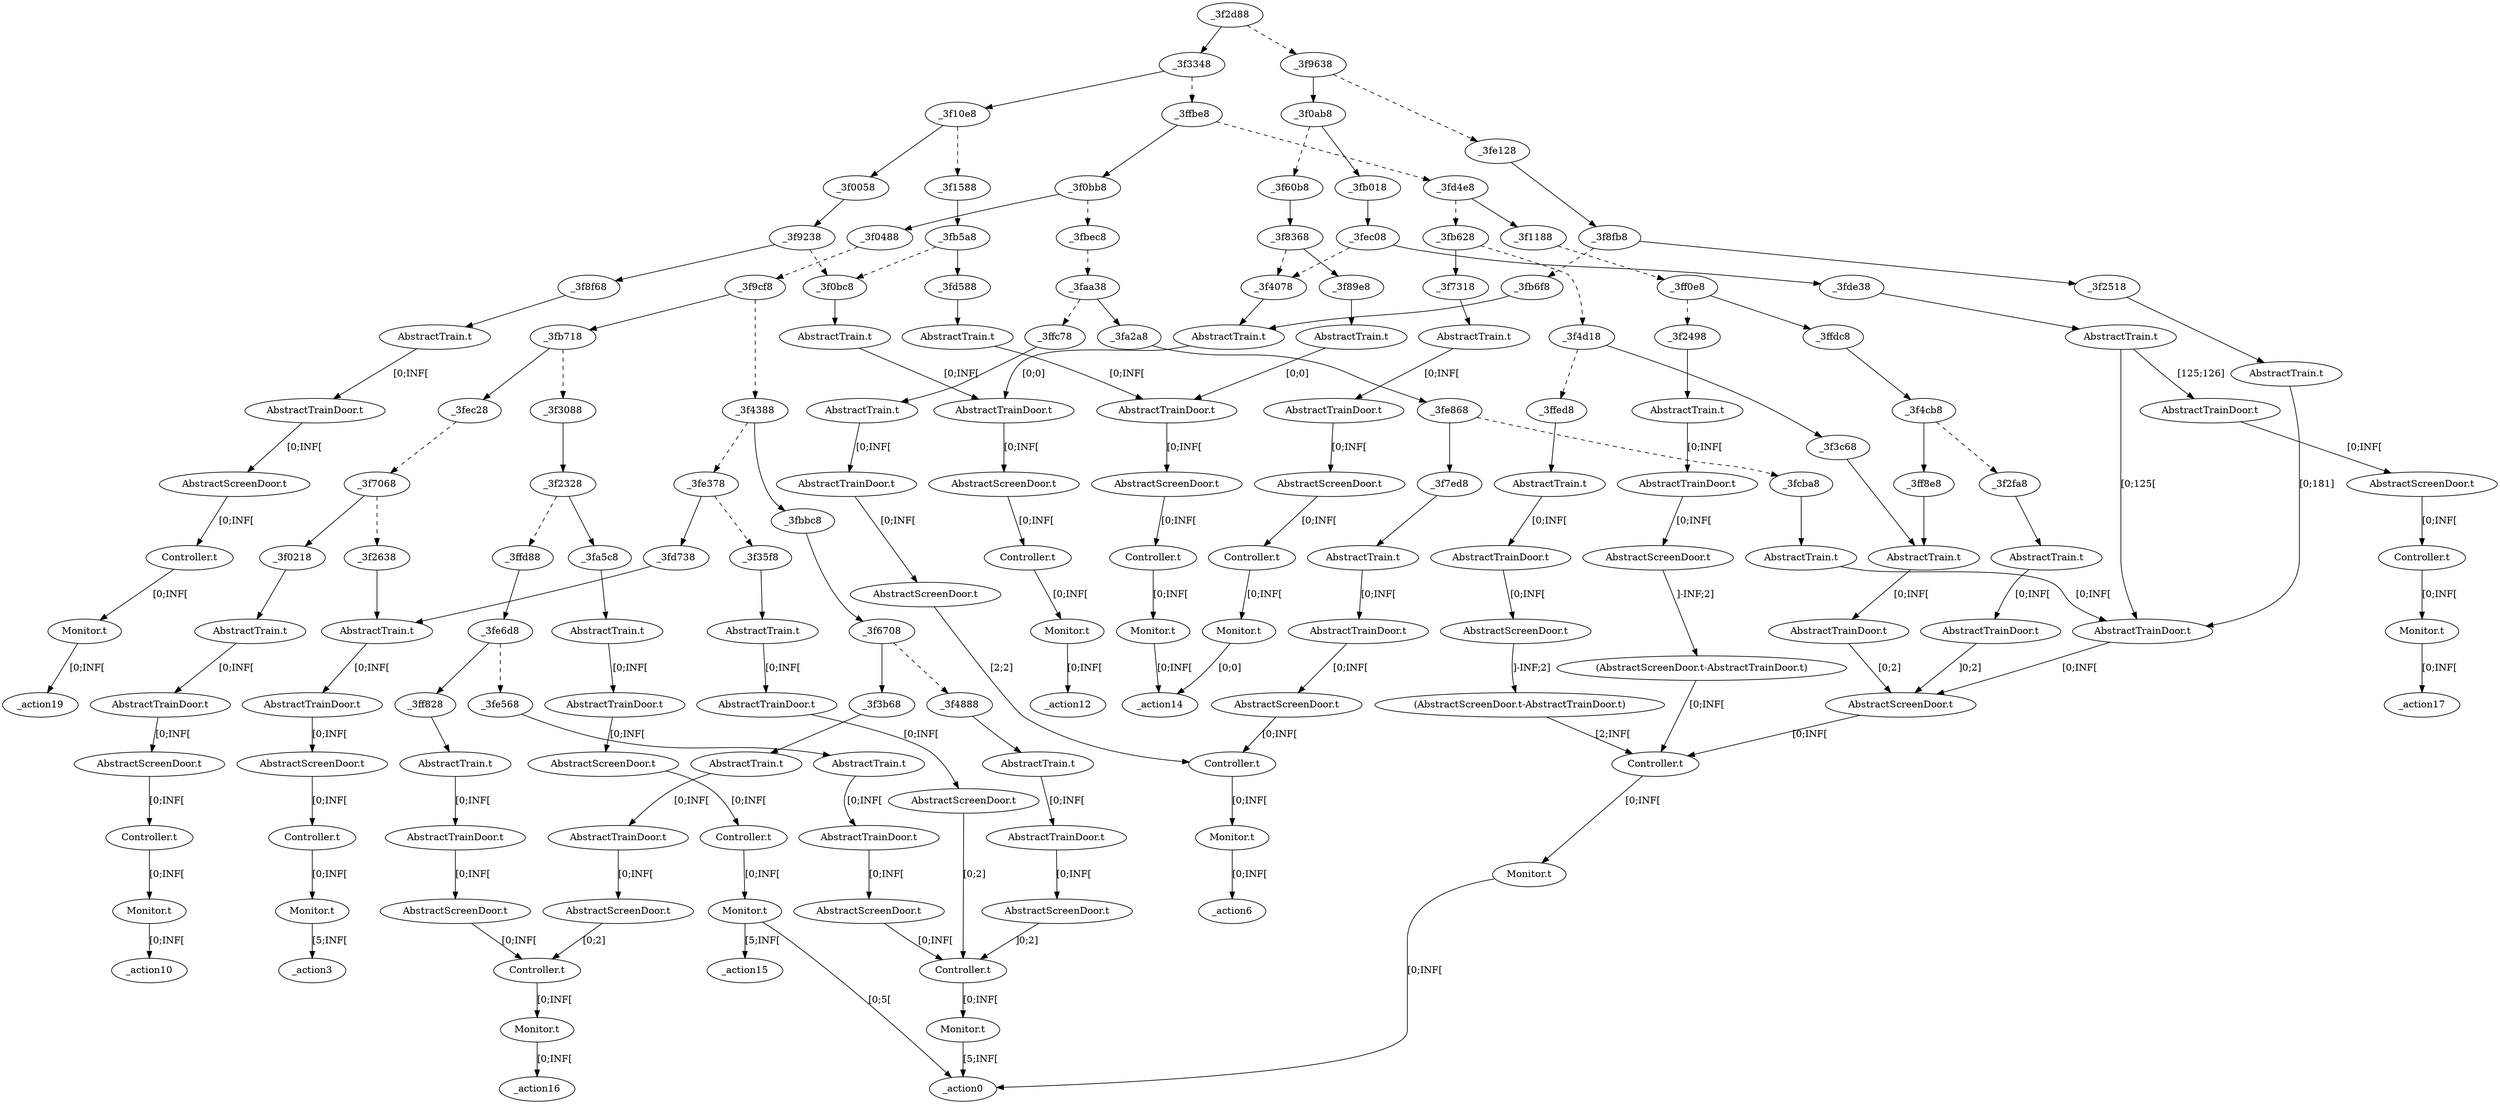 digraph G {
"8200c8" [label="AbstractTrain.t"];
"8102c0" [label="AbstractTrainDoor.t"];
"8102a8" [label="AbstractScreenDoor.t"];
"810290" [label="Controller.t"];
"810278" [label="Monitor.t"];
"a05bc8" [label="_action12"];
"810278" -> "a05bc8" [style=filled, label="[0;INF["];
"810290" -> "810278" [style=filled, label="[0;INF["];
"8102a8" -> "810290" [style=filled, label="[0;INF["];
"8102c0" -> "8102a8" [style=filled, label="[0;INF["];
"8200c8" -> "8102c0" [style=filled, label="[0;0]"];
"3fb6f8" [label="_3fb6f8"];
"3fb6f8" -> "8200c8" [style=filled];
"820188" [label="AbstractTrain.t"];
"810218" [label="AbstractTrainDoor.t"];
"810200" [label="AbstractScreenDoor.t"];
"8101e8" [label="Controller.t"];
"8101d0" [label="Monitor.t"];
"a22ad0" [label="_action0"];
"8101d0" -> "a22ad0" [style=filled, label="[0;INF["];
"8101e8" -> "8101d0" [style=filled, label="[0;INF["];
"810200" -> "8101e8" [style=filled, label="[0;INF["];
"810218" -> "810200" [style=filled, label="[0;INF["];
"820188" -> "810218" [style=filled, label="[0;181]"];
"3f2518" [label="_3f2518"];
"3f2518" -> "820188" [style=filled];
"3f8fb8" [label="_3f8fb8"];
"3f8fb8" -> "3f2518" [style=filled];
"3f8fb8" -> "3fb6f8" [style=dashed];
"3fe128" [label="_3fe128"];
"3fe128" -> "3f8fb8" [style=filled];
"3f4078" [label="_3f4078"];
"3f4078" -> "8200c8" [style=filled];
"8201a8" [label="AbstractTrain.t"];
"810320" [label="AbstractTrainDoor.t"];
"810308" [label="AbstractScreenDoor.t"];
"8102f0" [label="Controller.t"];
"8102d8" [label="Monitor.t"];
"a05bf8" [label="_action14"];
"8102d8" -> "a05bf8" [style=filled, label="[0;INF["];
"8102f0" -> "8102d8" [style=filled, label="[0;INF["];
"810308" -> "8102f0" [style=filled, label="[0;INF["];
"810320" -> "810308" [style=filled, label="[0;INF["];
"8201a8" -> "810320" [style=filled, label="[0;0]"];
"3f89e8" [label="_3f89e8"];
"3f89e8" -> "8201a8" [style=filled];
"3f8368" [label="_3f8368"];
"3f8368" -> "3f89e8" [style=filled];
"3f8368" -> "3f4078" [style=dashed];
"3f60b8" [label="_3f60b8"];
"3f60b8" -> "3f8368" [style=filled];
"ab0030" [label="AbstractTrain.t"];
"ab0030" -> "810218" [style=filled, label="[0;125["];
"8103b0" [label="AbstractTrainDoor.t"];
"810398" [label="AbstractScreenDoor.t"];
"810380" [label="Controller.t"];
"810368" [label="Monitor.t"];
"a05c40" [label="_action17"];
"810368" -> "a05c40" [style=filled, label="[0;INF["];
"810380" -> "810368" [style=filled, label="[0;INF["];
"810398" -> "810380" [style=filled, label="[0;INF["];
"8103b0" -> "810398" [style=filled, label="[0;INF["];
"ab0030" -> "8103b0" [style=filled, label="[125;126]"];
"3fde38" [label="_3fde38"];
"3fde38" -> "ab0030" [style=filled];
"3fec08" [label="_3fec08"];
"3fec08" -> "3fde38" [style=filled];
"3fec08" -> "3f4078" [style=dashed];
"3fb018" [label="_3fb018"];
"3fb018" -> "3fec08" [style=filled];
"3f0ab8" [label="_3f0ab8"];
"3f0ab8" -> "3fb018" [style=filled];
"3f0ab8" -> "3f60b8" [style=dashed];
"3f9638" [label="_3f9638"];
"3f9638" -> "3f0ab8" [style=filled];
"3f9638" -> "3fe128" [style=dashed];
"810818" [label="AbstractTrain.t"];
"810800" [label="AbstractTrainDoor.t"];
"8107e8" [label="AbstractScreenDoor.t"];
"8107d0" [label="(AbstractScreenDoor.t-AbstractTrainDoor.t)"];
"8107d0" -> "8101e8" [style=filled, label="[2;INF["];
"8107e8" -> "8107d0" [style=filled, label="]-INF;2]"];
"810800" -> "8107e8" [style=filled, label="[0;INF["];
"810818" -> "810800" [style=filled, label="[0;INF["];
"3ffed8" [label="_3ffed8"];
"3ffed8" -> "810818" [style=filled];
"810260" [label="AbstractTrain.t"];
"820088" [label="AbstractTrainDoor.t"];
"820088" -> "810200" [style=filled, label="[0;2]"];
"810260" -> "820088" [style=filled, label="[0;INF["];
"3f3c68" [label="_3f3c68"];
"3f3c68" -> "810260" [style=filled];
"3f4d18" [label="_3f4d18"];
"3f4d18" -> "3f3c68" [style=filled];
"3f4d18" -> "3ffed8" [style=dashed];
"810b00" [label="AbstractTrain.t"];
"810ae8" [label="AbstractTrainDoor.t"];
"810ad0" [label="AbstractScreenDoor.t"];
"810ab8" [label="Controller.t"];
"820348" [label="Monitor.t"];
"820348" -> "a05bf8" [style=filled, label="[0;0]"];
"810ab8" -> "820348" [style=filled, label="[0;INF["];
"810ad0" -> "810ab8" [style=filled, label="[0;INF["];
"810ae8" -> "810ad0" [style=filled, label="[0;INF["];
"810b00" -> "810ae8" [style=filled, label="[0;INF["];
"3f7318" [label="_3f7318"];
"3f7318" -> "810b00" [style=filled];
"3fb628" [label="_3fb628"];
"3fb628" -> "3f7318" [style=filled];
"3fb628" -> "3f4d18" [style=dashed];
"810a40" [label="AbstractTrain.t"];
"810a28" [label="AbstractTrainDoor.t"];
"810a10" [label="AbstractScreenDoor.t"];
"8109f8" [label="(AbstractScreenDoor.t-AbstractTrainDoor.t)"];
"8109f8" -> "8101e8" [style=filled, label="[0;INF["];
"810a10" -> "8109f8" [style=filled, label="]-INF;2]"];
"810a28" -> "810a10" [style=filled, label="[0;INF["];
"810a40" -> "810a28" [style=filled, label="[0;INF["];
"3f2498" [label="_3f2498"];
"3f2498" -> "810a40" [style=filled];
"810758" [label="AbstractTrain.t"];
"820288" [label="AbstractTrainDoor.t"];
"820288" -> "810200" [style=filled, label="]0;2]"];
"810758" -> "820288" [style=filled, label="[0;INF["];
"3f2fa8" [label="_3f2fa8"];
"3f2fa8" -> "810758" [style=filled];
"3ff8e8" [label="_3ff8e8"];
"3ff8e8" -> "810260" [style=filled];
"3f4cb8" [label="_3f4cb8"];
"3f4cb8" -> "3ff8e8" [style=filled];
"3f4cb8" -> "3f2fa8" [style=dashed];
"3ffdc8" [label="_3ffdc8"];
"3ffdc8" -> "3f4cb8" [style=filled];
"3ff0e8" [label="_3ff0e8"];
"3ff0e8" -> "3ffdc8" [style=filled];
"3ff0e8" -> "3f2498" [style=dashed];
"3f1188" [label="_3f1188"];
"3f1188" -> "3ff0e8" [style=dashed];
"3fd4e8" [label="_3fd4e8"];
"3fd4e8" -> "3f1188" [style=filled];
"3fd4e8" -> "3fb628" [style=dashed];
"8108a8" [label="AbstractTrain.t"];
"810890" [label="AbstractTrainDoor.t"];
"8202c8" [label="AbstractScreenDoor.t"];
"810878" [label="Controller.t"];
"810860" [label="Monitor.t"];
"a22b60" [label="_action6"];
"810860" -> "a22b60" [style=filled, label="[0;INF["];
"810878" -> "810860" [style=filled, label="[0;INF["];
"8202c8" -> "810878" [style=filled, label="[2;2]"];
"810890" -> "8202c8" [style=filled, label="[0;INF["];
"8108a8" -> "810890" [style=filled, label="[0;INF["];
"3ffc78" [label="_3ffc78"];
"3ffc78" -> "8108a8" [style=filled];
"810230" [label="AbstractTrain.t"];
"810230" -> "810218" [style=filled, label="[0;INF["];
"3fcba8" [label="_3fcba8"];
"3fcba8" -> "810230" [style=filled];
"810b48" [label="AbstractTrain.t"];
"810b30" [label="AbstractTrainDoor.t"];
"810b18" [label="AbstractScreenDoor.t"];
"810b18" -> "810878" [style=filled, label="[0;INF["];
"810b30" -> "810b18" [style=filled, label="[0;INF["];
"810b48" -> "810b30" [style=filled, label="[0;INF["];
"3f7ed8" [label="_3f7ed8"];
"3f7ed8" -> "810b48" [style=filled];
"3fe868" [label="_3fe868"];
"3fe868" -> "3f7ed8" [style=filled];
"3fe868" -> "3fcba8" [style=dashed];
"3fa2a8" [label="_3fa2a8"];
"3fa2a8" -> "3fe868" [style=filled];
"3faa38" [label="_3faa38"];
"3faa38" -> "3fa2a8" [style=filled];
"3faa38" -> "3ffc78" [style=dashed];
"3fbec8" [label="_3fbec8"];
"3fbec8" -> "3faa38" [style=dashed];
"810728" [label="AbstractTrain.t"];
"810710" [label="AbstractTrainDoor.t"];
"820248" [label="AbstractScreenDoor.t"];
"810098" [label="Controller.t"];
"810080" [label="Monitor.t"];
"810080" -> "a22ad0" [style=filled, label="[5;INF["];
"810098" -> "810080" [style=filled, label="[0;INF["];
"820248" -> "810098" [style=filled, label="[0;2]"];
"810710" -> "820248" [style=filled, label="[0;INF["];
"810728" -> "810710" [style=filled, label="[0;INF["];
"3f35f8" [label="_3f35f8"];
"3f35f8" -> "810728" [style=filled];
"8106c8" [label="AbstractTrain.t"];
"8106b0" [label="AbstractTrainDoor.t"];
"810698" [label="AbstractScreenDoor.t"];
"810680" [label="Controller.t"];
"810668" [label="Monitor.t"];
"a22b18" [label="_action3"];
"810668" -> "a22b18" [style=filled, label="[5;INF["];
"810680" -> "810668" [style=filled, label="[0;INF["];
"810698" -> "810680" [style=filled, label="[0;INF["];
"8106b0" -> "810698" [style=filled, label="[0;INF["];
"8106c8" -> "8106b0" [style=filled, label="[0;INF["];
"3fd738" [label="_3fd738"];
"3fd738" -> "8106c8" [style=filled];
"3fe378" [label="_3fe378"];
"3fe378" -> "3fd738" [style=filled];
"3fe378" -> "3f35f8" [style=dashed];
"8100c8" [label="AbstractTrain.t"];
"8100b0" [label="AbstractTrainDoor.t"];
"820048" [label="AbstractScreenDoor.t"];
"820048" -> "810098" [style=filled, label="]0;2]"];
"8100b0" -> "820048" [style=filled, label="[0;INF["];
"8100c8" -> "8100b0" [style=filled, label="[0;INF["];
"3f4888" [label="_3f4888"];
"3f4888" -> "8100c8" [style=filled];
"810938" [label="AbstractTrain.t"];
"810920" [label="AbstractTrainDoor.t"];
"820308" [label="AbstractScreenDoor.t"];
"810908" [label="Controller.t"];
"8108f0" [label="Monitor.t"];
"a05c28" [label="_action16"];
"8108f0" -> "a05c28" [style=filled, label="[0;INF["];
"810908" -> "8108f0" [style=filled, label="[0;INF["];
"820308" -> "810908" [style=filled, label="[0;2]"];
"810920" -> "820308" [style=filled, label="[0;INF["];
"810938" -> "810920" [style=filled, label="[0;INF["];
"3f3b68" [label="_3f3b68"];
"3f3b68" -> "810938" [style=filled];
"3f6708" [label="_3f6708"];
"3f6708" -> "3f3b68" [style=filled];
"3f6708" -> "3f4888" [style=dashed];
"3fbbc8" [label="_3fbbc8"];
"3fbbc8" -> "3f6708" [style=filled];
"3f4388" [label="_3f4388"];
"3f4388" -> "3fbbc8" [style=filled];
"3f4388" -> "3fe378" [style=dashed];
"810440" [label="AbstractTrain.t"];
"810428" [label="AbstractTrainDoor.t"];
"810410" [label="AbstractScreenDoor.t"];
"810410" -> "810098" [style=filled, label="[0;INF["];
"810428" -> "810410" [style=filled, label="[0;INF["];
"810440" -> "810428" [style=filled, label="[0;INF["];
"3fe568" [label="_3fe568"];
"3fe568" -> "810440" [style=filled];
"810980" [label="AbstractTrain.t"];
"810968" [label="AbstractTrainDoor.t"];
"810950" [label="AbstractScreenDoor.t"];
"810950" -> "810908" [style=filled, label="[0;INF["];
"810968" -> "810950" [style=filled, label="[0;INF["];
"810980" -> "810968" [style=filled, label="[0;INF["];
"3ff828" [label="_3ff828"];
"3ff828" -> "810980" [style=filled];
"3fe6d8" [label="_3fe6d8"];
"3fe6d8" -> "3ff828" [style=filled];
"3fe6d8" -> "3fe568" [style=dashed];
"3ffd88" [label="_3ffd88"];
"3ffd88" -> "3fe6d8" [style=filled];
"810650" [label="AbstractTrain.t"];
"810638" [label="AbstractTrainDoor.t"];
"810620" [label="AbstractScreenDoor.t"];
"810608" [label="Controller.t"];
"820208" [label="Monitor.t"];
"820208" -> "a22ad0" [style=filled, label="[0;5["];
"a05c10" [label="_action15"];
"820208" -> "a05c10" [style=filled, label="[5;INF["];
"810608" -> "820208" [style=filled, label="[0;INF["];
"810620" -> "810608" [style=filled, label="[0;INF["];
"810638" -> "810620" [style=filled, label="[0;INF["];
"810650" -> "810638" [style=filled, label="[0;INF["];
"3fa5c8" [label="_3fa5c8"];
"3fa5c8" -> "810650" [style=filled];
"3f2328" [label="_3f2328"];
"3f2328" -> "3fa5c8" [style=filled];
"3f2328" -> "3ffd88" [style=dashed];
"3f3088" [label="_3f3088"];
"3f3088" -> "3f2328" [style=filled];
"3f2638" [label="_3f2638"];
"3f2638" -> "8106c8" [style=filled];
"8104b8" [label="AbstractTrain.t"];
"8104a0" [label="AbstractTrainDoor.t"];
"810488" [label="AbstractScreenDoor.t"];
"810470" [label="Controller.t"];
"810458" [label="Monitor.t"];
"a05b98" [label="_action10"];
"810458" -> "a05b98" [style=filled, label="[0;INF["];
"810470" -> "810458" [style=filled, label="[0;INF["];
"810488" -> "810470" [style=filled, label="[0;INF["];
"8104a0" -> "810488" [style=filled, label="[0;INF["];
"8104b8" -> "8104a0" [style=filled, label="[0;INF["];
"3f0218" [label="_3f0218"];
"3f0218" -> "8104b8" [style=filled];
"3f7068" [label="_3f7068"];
"3f7068" -> "3f0218" [style=filled];
"3f7068" -> "3f2638" [style=dashed];
"3fec28" [label="_3fec28"];
"3fec28" -> "3f7068" [style=dashed];
"3fb718" [label="_3fb718"];
"3fb718" -> "3fec28" [style=filled];
"3fb718" -> "3f3088" [style=dashed];
"3f9cf8" [label="_3f9cf8"];
"3f9cf8" -> "3fb718" [style=filled];
"3f9cf8" -> "3f4388" [style=dashed];
"3f0488" [label="_3f0488"];
"3f0488" -> "3f9cf8" [style=dashed];
"3f0bb8" [label="_3f0bb8"];
"3f0bb8" -> "3f0488" [style=filled];
"3f0bb8" -> "3fbec8" [style=dashed];
"3ffbe8" [label="_3ffbe8"];
"3ffbe8" -> "3f0bb8" [style=filled];
"3ffbe8" -> "3fd4e8" [style=dashed];
"810350" [label="AbstractTrain.t"];
"810350" -> "8102c0" [style=filled, label="[0;INF["];
"3f0bc8" [label="_3f0bc8"];
"3f0bc8" -> "810350" [style=filled];
"810338" [label="AbstractTrain.t"];
"810338" -> "810320" [style=filled, label="[0;INF["];
"3fd588" [label="_3fd588"];
"3fd588" -> "810338" [style=filled];
"3fb5a8" [label="_3fb5a8"];
"3fb5a8" -> "3fd588" [style=filled];
"3fb5a8" -> "3f0bc8" [style=dashed];
"3f1588" [label="_3f1588"];
"3f1588" -> "3fb5a8" [style=filled];
"8101b8" [label="AbstractTrain.t"];
"8101a0" [label="AbstractTrainDoor.t"];
"810188" [label="AbstractScreenDoor.t"];
"810170" [label="Controller.t"];
"810158" [label="Monitor.t"];
"a05c70" [label="_action19"];
"810158" -> "a05c70" [style=filled, label="[0;INF["];
"810170" -> "810158" [style=filled, label="[0;INF["];
"810188" -> "810170" [style=filled, label="[0;INF["];
"8101a0" -> "810188" [style=filled, label="[0;INF["];
"8101b8" -> "8101a0" [style=filled, label="[0;INF["];
"3f8f68" [label="_3f8f68"];
"3f8f68" -> "8101b8" [style=filled];
"3f9238" [label="_3f9238"];
"3f9238" -> "3f8f68" [style=filled];
"3f9238" -> "3f0bc8" [style=dashed];
"3f0058" [label="_3f0058"];
"3f0058" -> "3f9238" [style=filled];
"3f10e8" [label="_3f10e8"];
"3f10e8" -> "3f0058" [style=filled];
"3f10e8" -> "3f1588" [style=dashed];
"3f3348" [label="_3f3348"];
"3f3348" -> "3f10e8" [style=filled];
"3f3348" -> "3ffbe8" [style=dashed];
"3f2d88" [label="_3f2d88"];
"3f2d88" -> "3f3348" [style=filled];
"3f2d88" -> "3f9638" [style=dashed];
}
